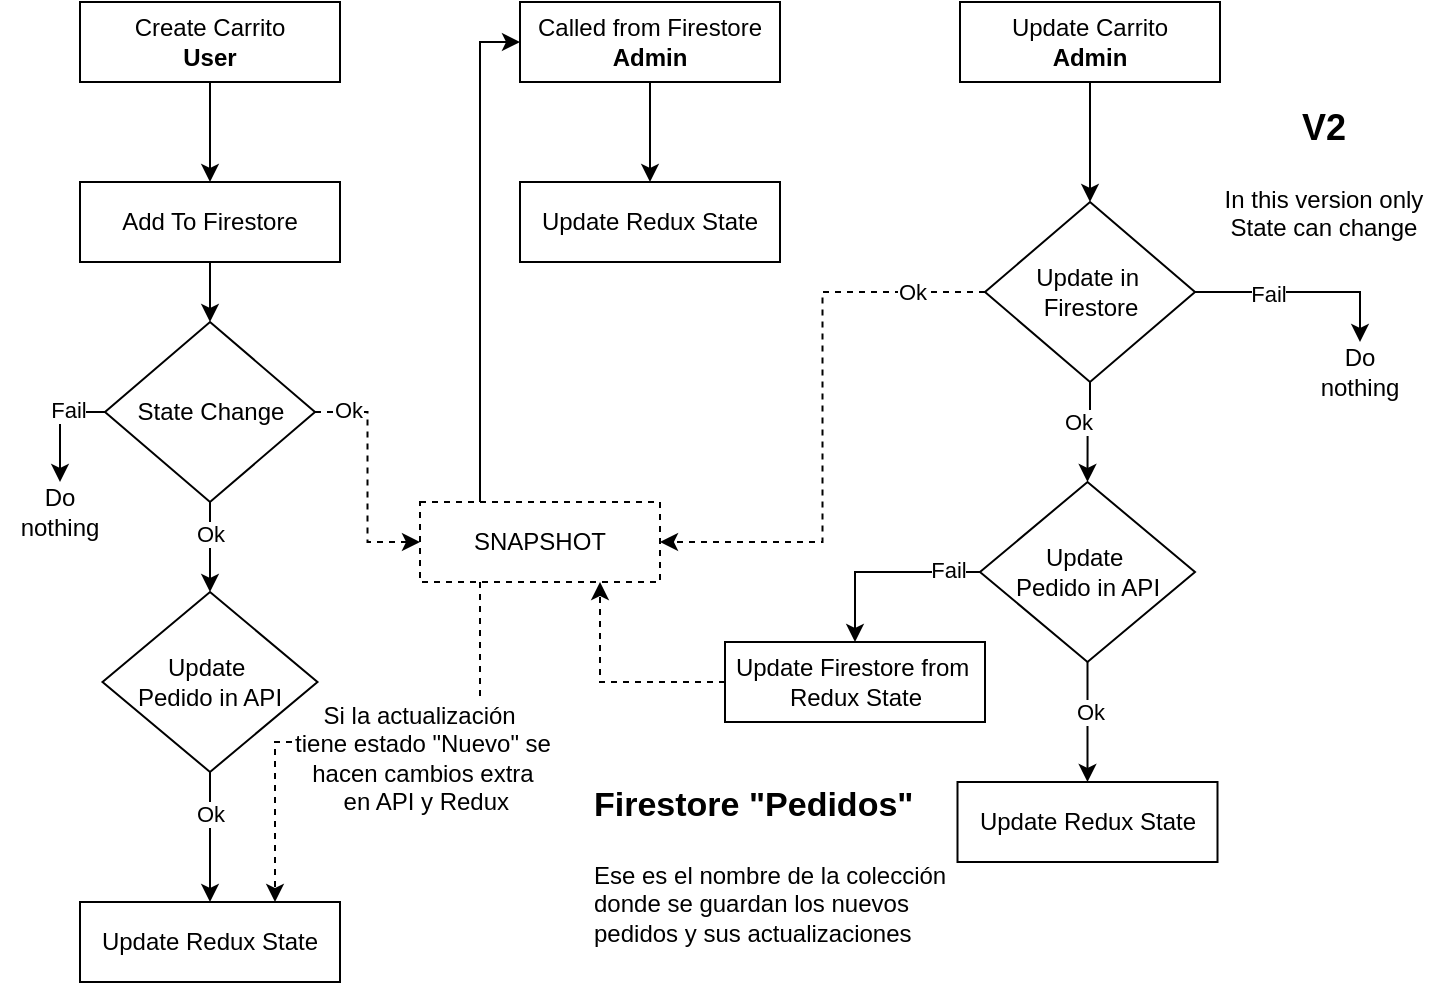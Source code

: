 <mxfile version="28.0.7">
  <diagram name="Página-1" id="L62GcSV9BQTFNrjWmSib">
    <mxGraphModel dx="1042" dy="578" grid="1" gridSize="10" guides="1" tooltips="1" connect="1" arrows="1" fold="1" page="1" pageScale="1" pageWidth="827" pageHeight="1169" math="0" shadow="0">
      <root>
        <mxCell id="0" />
        <mxCell id="1" parent="0" />
        <mxCell id="vLXWWGmgzCJi9yzpQ47p-3" style="edgeStyle=orthogonalEdgeStyle;rounded=0;orthogonalLoop=1;jettySize=auto;html=1;exitX=0.5;exitY=1;exitDx=0;exitDy=0;entryX=0.5;entryY=0;entryDx=0;entryDy=0;" parent="1" source="vLXWWGmgzCJi9yzpQ47p-1" target="vLXWWGmgzCJi9yzpQ47p-2" edge="1">
          <mxGeometry relative="1" as="geometry" />
        </mxCell>
        <mxCell id="vLXWWGmgzCJi9yzpQ47p-1" value="Create Carrito&lt;div&gt;&lt;b&gt;User&lt;/b&gt;&lt;/div&gt;" style="rounded=0;whiteSpace=wrap;html=1;" parent="1" vertex="1">
          <mxGeometry x="40" y="20" width="130" height="40" as="geometry" />
        </mxCell>
        <mxCell id="vLXWWGmgzCJi9yzpQ47p-7" style="edgeStyle=orthogonalEdgeStyle;rounded=0;orthogonalLoop=1;jettySize=auto;html=1;exitX=0.5;exitY=1;exitDx=0;exitDy=0;entryX=0.5;entryY=0;entryDx=0;entryDy=0;" parent="1" source="vLXWWGmgzCJi9yzpQ47p-2" target="vLXWWGmgzCJi9yzpQ47p-6" edge="1">
          <mxGeometry relative="1" as="geometry" />
        </mxCell>
        <mxCell id="vLXWWGmgzCJi9yzpQ47p-2" value="Add To Firestore" style="rounded=0;whiteSpace=wrap;html=1;" parent="1" vertex="1">
          <mxGeometry x="40" y="110" width="130" height="40" as="geometry" />
        </mxCell>
        <mxCell id="vLXWWGmgzCJi9yzpQ47p-14" style="edgeStyle=orthogonalEdgeStyle;rounded=0;orthogonalLoop=1;jettySize=auto;html=1;exitX=0.5;exitY=1;exitDx=0;exitDy=0;entryX=0.5;entryY=0;entryDx=0;entryDy=0;" parent="1" source="vLXWWGmgzCJi9yzpQ47p-6" target="vLXWWGmgzCJi9yzpQ47p-21" edge="1">
          <mxGeometry relative="1" as="geometry">
            <mxPoint x="105" y="320" as="targetPoint" />
          </mxGeometry>
        </mxCell>
        <mxCell id="vLXWWGmgzCJi9yzpQ47p-16" value="Ok" style="edgeLabel;html=1;align=center;verticalAlign=middle;resizable=0;points=[];" parent="vLXWWGmgzCJi9yzpQ47p-14" vertex="1" connectable="0">
          <mxGeometry x="-0.299" relative="1" as="geometry">
            <mxPoint as="offset" />
          </mxGeometry>
        </mxCell>
        <mxCell id="vLXWWGmgzCJi9yzpQ47p-19" style="edgeStyle=orthogonalEdgeStyle;rounded=0;orthogonalLoop=1;jettySize=auto;html=1;exitX=0;exitY=0.5;exitDx=0;exitDy=0;entryX=0.5;entryY=0;entryDx=0;entryDy=0;" parent="1" source="vLXWWGmgzCJi9yzpQ47p-6" target="vLXWWGmgzCJi9yzpQ47p-18" edge="1">
          <mxGeometry relative="1" as="geometry" />
        </mxCell>
        <mxCell id="vLXWWGmgzCJi9yzpQ47p-55" value="Fail" style="edgeLabel;html=1;align=center;verticalAlign=middle;resizable=0;points=[];" parent="vLXWWGmgzCJi9yzpQ47p-19" vertex="1" connectable="0">
          <mxGeometry x="-0.364" y="-1" relative="1" as="geometry">
            <mxPoint as="offset" />
          </mxGeometry>
        </mxCell>
        <mxCell id="vLXWWGmgzCJi9yzpQ47p-43" style="edgeStyle=orthogonalEdgeStyle;rounded=0;orthogonalLoop=1;jettySize=auto;html=1;exitX=1;exitY=0.5;exitDx=0;exitDy=0;entryX=0;entryY=0.5;entryDx=0;entryDy=0;dashed=1;" parent="1" source="vLXWWGmgzCJi9yzpQ47p-6" target="vLXWWGmgzCJi9yzpQ47p-42" edge="1">
          <mxGeometry relative="1" as="geometry" />
        </mxCell>
        <mxCell id="vLXWWGmgzCJi9yzpQ47p-61" value="Ok" style="edgeLabel;html=1;align=center;verticalAlign=middle;resizable=0;points=[];" parent="vLXWWGmgzCJi9yzpQ47p-43" vertex="1" connectable="0">
          <mxGeometry x="-0.729" y="1" relative="1" as="geometry">
            <mxPoint as="offset" />
          </mxGeometry>
        </mxCell>
        <mxCell id="vLXWWGmgzCJi9yzpQ47p-6" value="State Change" style="rhombus;whiteSpace=wrap;html=1;" parent="1" vertex="1">
          <mxGeometry x="52.5" y="180" width="105" height="90" as="geometry" />
        </mxCell>
        <mxCell id="vLXWWGmgzCJi9yzpQ47p-25" style="edgeStyle=orthogonalEdgeStyle;rounded=0;orthogonalLoop=1;jettySize=auto;html=1;exitX=0.5;exitY=1;exitDx=0;exitDy=0;entryX=0.5;entryY=0;entryDx=0;entryDy=0;" parent="1" source="vLXWWGmgzCJi9yzpQ47p-8" target="vLXWWGmgzCJi9yzpQ47p-24" edge="1">
          <mxGeometry relative="1" as="geometry" />
        </mxCell>
        <mxCell id="vLXWWGmgzCJi9yzpQ47p-8" value="Called from Firestore&lt;div&gt;&lt;b&gt;Admin&lt;/b&gt;&lt;/div&gt;" style="rounded=0;whiteSpace=wrap;html=1;" parent="1" vertex="1">
          <mxGeometry x="260" y="20" width="130" height="40" as="geometry" />
        </mxCell>
        <mxCell id="vLXWWGmgzCJi9yzpQ47p-18" value="Do nothing" style="text;html=1;align=center;verticalAlign=middle;whiteSpace=wrap;rounded=0;" parent="1" vertex="1">
          <mxGeometry y="260" width="60" height="30" as="geometry" />
        </mxCell>
        <mxCell id="vLXWWGmgzCJi9yzpQ47p-23" style="edgeStyle=orthogonalEdgeStyle;rounded=0;orthogonalLoop=1;jettySize=auto;html=1;exitX=0.5;exitY=1;exitDx=0;exitDy=0;entryX=0.5;entryY=0;entryDx=0;entryDy=0;" parent="1" source="vLXWWGmgzCJi9yzpQ47p-21" target="vLXWWGmgzCJi9yzpQ47p-22" edge="1">
          <mxGeometry relative="1" as="geometry" />
        </mxCell>
        <mxCell id="vLXWWGmgzCJi9yzpQ47p-60" value="Ok" style="edgeLabel;html=1;align=center;verticalAlign=middle;resizable=0;points=[];" parent="vLXWWGmgzCJi9yzpQ47p-23" vertex="1" connectable="0">
          <mxGeometry x="-0.347" relative="1" as="geometry">
            <mxPoint as="offset" />
          </mxGeometry>
        </mxCell>
        <mxCell id="vLXWWGmgzCJi9yzpQ47p-21" value="Update&amp;nbsp;&lt;div&gt;Pedido in API&lt;/div&gt;" style="rhombus;whiteSpace=wrap;html=1;" parent="1" vertex="1">
          <mxGeometry x="51.25" y="315" width="107.5" height="90" as="geometry" />
        </mxCell>
        <mxCell id="vLXWWGmgzCJi9yzpQ47p-22" value="Update Redux State" style="rounded=0;whiteSpace=wrap;html=1;" parent="1" vertex="1">
          <mxGeometry x="40" y="470" width="130" height="40" as="geometry" />
        </mxCell>
        <mxCell id="vLXWWGmgzCJi9yzpQ47p-24" value="Update Redux State" style="rounded=0;whiteSpace=wrap;html=1;" parent="1" vertex="1">
          <mxGeometry x="260" y="110" width="130" height="40" as="geometry" />
        </mxCell>
        <mxCell id="vLXWWGmgzCJi9yzpQ47p-48" style="edgeStyle=orthogonalEdgeStyle;rounded=0;orthogonalLoop=1;jettySize=auto;html=1;exitX=0.5;exitY=1;exitDx=0;exitDy=0;entryX=0.5;entryY=0;entryDx=0;entryDy=0;" parent="1" source="vLXWWGmgzCJi9yzpQ47p-26" target="vLXWWGmgzCJi9yzpQ47p-29" edge="1">
          <mxGeometry relative="1" as="geometry" />
        </mxCell>
        <mxCell id="vLXWWGmgzCJi9yzpQ47p-26" value="Update Carrito&lt;div&gt;&lt;b&gt;Admin&lt;/b&gt;&lt;/div&gt;" style="rounded=0;whiteSpace=wrap;html=1;" parent="1" vertex="1">
          <mxGeometry x="480" y="20" width="130" height="40" as="geometry" />
        </mxCell>
        <mxCell id="vLXWWGmgzCJi9yzpQ47p-36" style="edgeStyle=orthogonalEdgeStyle;rounded=0;orthogonalLoop=1;jettySize=auto;html=1;exitX=0.5;exitY=1;exitDx=0;exitDy=0;entryX=0.5;entryY=0;entryDx=0;entryDy=0;" parent="1" source="vLXWWGmgzCJi9yzpQ47p-29" target="vLXWWGmgzCJi9yzpQ47p-35" edge="1">
          <mxGeometry relative="1" as="geometry" />
        </mxCell>
        <mxCell id="vLXWWGmgzCJi9yzpQ47p-38" value="Ok" style="edgeLabel;html=1;align=center;verticalAlign=middle;resizable=0;points=[];" parent="vLXWWGmgzCJi9yzpQ47p-36" vertex="1" connectable="0">
          <mxGeometry x="0.09" y="-4" relative="1" as="geometry">
            <mxPoint x="-1" y="-7" as="offset" />
          </mxGeometry>
        </mxCell>
        <mxCell id="vLXWWGmgzCJi9yzpQ47p-32" value="&lt;h1 style=&quot;margin-top: 0px;&quot;&gt;&lt;font style=&quot;font-size: 18px;&quot;&gt;V2&lt;/font&gt;&lt;/h1&gt;&lt;p&gt;In this version only State can change&lt;/p&gt;" style="text;html=1;whiteSpace=wrap;overflow=hidden;rounded=0;align=center;" parent="1" vertex="1">
          <mxGeometry x="597.5" y="60" width="128" height="91" as="geometry" />
        </mxCell>
        <mxCell id="vLXWWGmgzCJi9yzpQ47p-33" value="Update Redux State" style="rounded=0;whiteSpace=wrap;html=1;" parent="1" vertex="1">
          <mxGeometry x="478.75" y="410" width="130" height="40" as="geometry" />
        </mxCell>
        <mxCell id="vLXWWGmgzCJi9yzpQ47p-49" style="edgeStyle=orthogonalEdgeStyle;rounded=0;orthogonalLoop=1;jettySize=auto;html=1;exitX=0;exitY=0.5;exitDx=0;exitDy=0;entryX=1;entryY=0.5;entryDx=0;entryDy=0;dashed=1;" parent="1" source="vLXWWGmgzCJi9yzpQ47p-29" target="vLXWWGmgzCJi9yzpQ47p-42" edge="1">
          <mxGeometry relative="1" as="geometry" />
        </mxCell>
        <mxCell id="vLXWWGmgzCJi9yzpQ47p-50" value="Ok" style="edgeLabel;html=1;align=center;verticalAlign=middle;resizable=0;points=[];" parent="vLXWWGmgzCJi9yzpQ47p-49" vertex="1" connectable="0">
          <mxGeometry x="-0.742" relative="1" as="geometry">
            <mxPoint as="offset" />
          </mxGeometry>
        </mxCell>
        <mxCell id="vLXWWGmgzCJi9yzpQ47p-53" style="edgeStyle=orthogonalEdgeStyle;rounded=0;orthogonalLoop=1;jettySize=auto;html=1;exitX=1;exitY=0.5;exitDx=0;exitDy=0;entryX=0.5;entryY=0;entryDx=0;entryDy=0;" parent="1" source="vLXWWGmgzCJi9yzpQ47p-29" target="vLXWWGmgzCJi9yzpQ47p-52" edge="1">
          <mxGeometry relative="1" as="geometry" />
        </mxCell>
        <mxCell id="vLXWWGmgzCJi9yzpQ47p-54" value="Fail" style="edgeLabel;html=1;align=center;verticalAlign=middle;resizable=0;points=[];" parent="vLXWWGmgzCJi9yzpQ47p-53" vertex="1" connectable="0">
          <mxGeometry x="-0.332" y="-1" relative="1" as="geometry">
            <mxPoint as="offset" />
          </mxGeometry>
        </mxCell>
        <mxCell id="vLXWWGmgzCJi9yzpQ47p-29" value="Update in&amp;nbsp;&lt;div&gt;Firestore&lt;/div&gt;" style="rhombus;whiteSpace=wrap;html=1;" parent="1" vertex="1">
          <mxGeometry x="492.5" y="120" width="105" height="90" as="geometry" />
        </mxCell>
        <mxCell id="vLXWWGmgzCJi9yzpQ47p-37" style="edgeStyle=orthogonalEdgeStyle;rounded=0;orthogonalLoop=1;jettySize=auto;html=1;exitX=0.5;exitY=1;exitDx=0;exitDy=0;entryX=0.5;entryY=0;entryDx=0;entryDy=0;" parent="1" source="vLXWWGmgzCJi9yzpQ47p-35" target="vLXWWGmgzCJi9yzpQ47p-33" edge="1">
          <mxGeometry relative="1" as="geometry" />
        </mxCell>
        <mxCell id="vLXWWGmgzCJi9yzpQ47p-39" value="Ok" style="edgeLabel;html=1;align=center;verticalAlign=middle;resizable=0;points=[];" parent="vLXWWGmgzCJi9yzpQ47p-37" vertex="1" connectable="0">
          <mxGeometry x="-0.16" y="1" relative="1" as="geometry">
            <mxPoint as="offset" />
          </mxGeometry>
        </mxCell>
        <mxCell id="vLXWWGmgzCJi9yzpQ47p-56" style="edgeStyle=orthogonalEdgeStyle;rounded=0;orthogonalLoop=1;jettySize=auto;html=1;exitX=0;exitY=0.5;exitDx=0;exitDy=0;entryX=0.5;entryY=0;entryDx=0;entryDy=0;" parent="1" source="vLXWWGmgzCJi9yzpQ47p-35" target="vLXWWGmgzCJi9yzpQ47p-47" edge="1">
          <mxGeometry relative="1" as="geometry" />
        </mxCell>
        <mxCell id="vLXWWGmgzCJi9yzpQ47p-57" value="Fail" style="edgeLabel;html=1;align=center;verticalAlign=middle;resizable=0;points=[];" parent="vLXWWGmgzCJi9yzpQ47p-56" vertex="1" connectable="0">
          <mxGeometry x="-0.658" y="-1" relative="1" as="geometry">
            <mxPoint as="offset" />
          </mxGeometry>
        </mxCell>
        <mxCell id="vLXWWGmgzCJi9yzpQ47p-35" value="Update&amp;nbsp;&lt;div&gt;Pedido in API&lt;/div&gt;" style="rhombus;whiteSpace=wrap;html=1;" parent="1" vertex="1">
          <mxGeometry x="490" y="260" width="107.5" height="90" as="geometry" />
        </mxCell>
        <mxCell id="vLXWWGmgzCJi9yzpQ47p-44" style="edgeStyle=orthogonalEdgeStyle;rounded=0;orthogonalLoop=1;jettySize=auto;html=1;exitX=0.25;exitY=0;exitDx=0;exitDy=0;entryX=0;entryY=0.5;entryDx=0;entryDy=0;" parent="1" source="vLXWWGmgzCJi9yzpQ47p-42" target="vLXWWGmgzCJi9yzpQ47p-8" edge="1">
          <mxGeometry relative="1" as="geometry" />
        </mxCell>
        <mxCell id="GKbomfGTaGAfvXiND-ov-2" style="edgeStyle=orthogonalEdgeStyle;rounded=0;orthogonalLoop=1;jettySize=auto;html=1;exitX=0.25;exitY=1;exitDx=0;exitDy=0;entryX=0.75;entryY=0;entryDx=0;entryDy=0;dashed=1;" edge="1" parent="1" source="vLXWWGmgzCJi9yzpQ47p-42" target="vLXWWGmgzCJi9yzpQ47p-22">
          <mxGeometry relative="1" as="geometry">
            <Array as="points">
              <mxPoint x="240" y="390" />
              <mxPoint x="138" y="390" />
            </Array>
          </mxGeometry>
        </mxCell>
        <mxCell id="GKbomfGTaGAfvXiND-ov-5" value="&lt;span style=&quot;font-size: 12px; text-wrap-mode: wrap; background-color: light-dark(rgb(255, 255, 255), rgb(0, 0, 0));&quot;&gt;&lt;font style=&quot;color: light-dark(rgb(0, 0, 0), rgb(255, 255, 0));&quot;&gt;Si la actualización&amp;nbsp;&lt;/font&gt;&lt;/span&gt;&lt;div&gt;&lt;font style=&quot;color: light-dark(rgb(0, 0, 0), rgb(255, 255, 0)); background-color: light-dark(rgb(255, 255, 255), rgb(0, 0, 0));&quot;&gt;&lt;span style=&quot;font-size: 12px; text-wrap-mode: wrap;&quot;&gt;tiene&amp;nbsp;&lt;/span&gt;&lt;span style=&quot;font-size: 12px; text-wrap-mode: wrap;&quot;&gt;estado &quot;Nuevo&quot; se&lt;/span&gt;&lt;/font&gt;&lt;div&gt;&lt;div&gt;&lt;span style=&quot;font-size: 12px; text-wrap-mode: wrap; background-color: light-dark(rgb(255, 255, 255), rgb(0, 0, 0));&quot;&gt;&lt;font style=&quot;color: light-dark(rgb(0, 0, 0), rgb(255, 255, 0));&quot;&gt;hacen cambios extra&lt;/font&gt;&lt;/span&gt;&lt;/div&gt;&lt;div&gt;&lt;span style=&quot;font-size: 12px; text-wrap-mode: wrap; background-color: light-dark(rgb(255, 255, 255), rgb(0, 0, 0));&quot;&gt;&lt;font style=&quot;color: light-dark(rgb(0, 0, 0), rgb(255, 255, 0));&quot;&gt;&amp;nbsp;en API y Redux&lt;/font&gt;&lt;/span&gt;&lt;/div&gt;&lt;/div&gt;&lt;/div&gt;" style="edgeLabel;html=1;align=center;verticalAlign=middle;resizable=0;points=[];" vertex="1" connectable="0" parent="GKbomfGTaGAfvXiND-ov-2">
          <mxGeometry x="-0.249" y="-1" relative="1" as="geometry">
            <mxPoint x="-11" y="9" as="offset" />
          </mxGeometry>
        </mxCell>
        <mxCell id="vLXWWGmgzCJi9yzpQ47p-42" value="SNAPSHOT" style="rounded=0;whiteSpace=wrap;html=1;dashed=1;" parent="1" vertex="1">
          <mxGeometry x="210" y="270" width="120" height="40" as="geometry" />
        </mxCell>
        <mxCell id="vLXWWGmgzCJi9yzpQ47p-58" style="edgeStyle=orthogonalEdgeStyle;rounded=0;orthogonalLoop=1;jettySize=auto;html=1;exitX=0;exitY=0.5;exitDx=0;exitDy=0;entryX=0.75;entryY=1;entryDx=0;entryDy=0;dashed=1;" parent="1" source="vLXWWGmgzCJi9yzpQ47p-47" target="vLXWWGmgzCJi9yzpQ47p-42" edge="1">
          <mxGeometry relative="1" as="geometry" />
        </mxCell>
        <mxCell id="vLXWWGmgzCJi9yzpQ47p-47" value="Update Firestore from&amp;nbsp;&lt;div&gt;Redux State&lt;/div&gt;" style="rounded=0;whiteSpace=wrap;html=1;" parent="1" vertex="1">
          <mxGeometry x="362.5" y="340" width="130" height="40" as="geometry" />
        </mxCell>
        <mxCell id="vLXWWGmgzCJi9yzpQ47p-52" value="Do nothing" style="text;html=1;align=center;verticalAlign=middle;whiteSpace=wrap;rounded=0;" parent="1" vertex="1">
          <mxGeometry x="650" y="190" width="60" height="30" as="geometry" />
        </mxCell>
        <mxCell id="vLXWWGmgzCJi9yzpQ47p-62" value="&lt;h1 style=&quot;margin-top: 0px;&quot;&gt;&lt;font style=&quot;font-size: 17px;&quot;&gt;Firestore &quot;Pedidos&quot;&lt;/font&gt;&lt;/h1&gt;&lt;p&gt;Ese es el nombre de la colección donde se guardan los nuevos pedidos y sus actualizaciones&lt;/p&gt;" style="text;html=1;whiteSpace=wrap;overflow=hidden;rounded=0;" parent="1" vertex="1">
          <mxGeometry x="294.75" y="398" width="180" height="100" as="geometry" />
        </mxCell>
      </root>
    </mxGraphModel>
  </diagram>
</mxfile>
